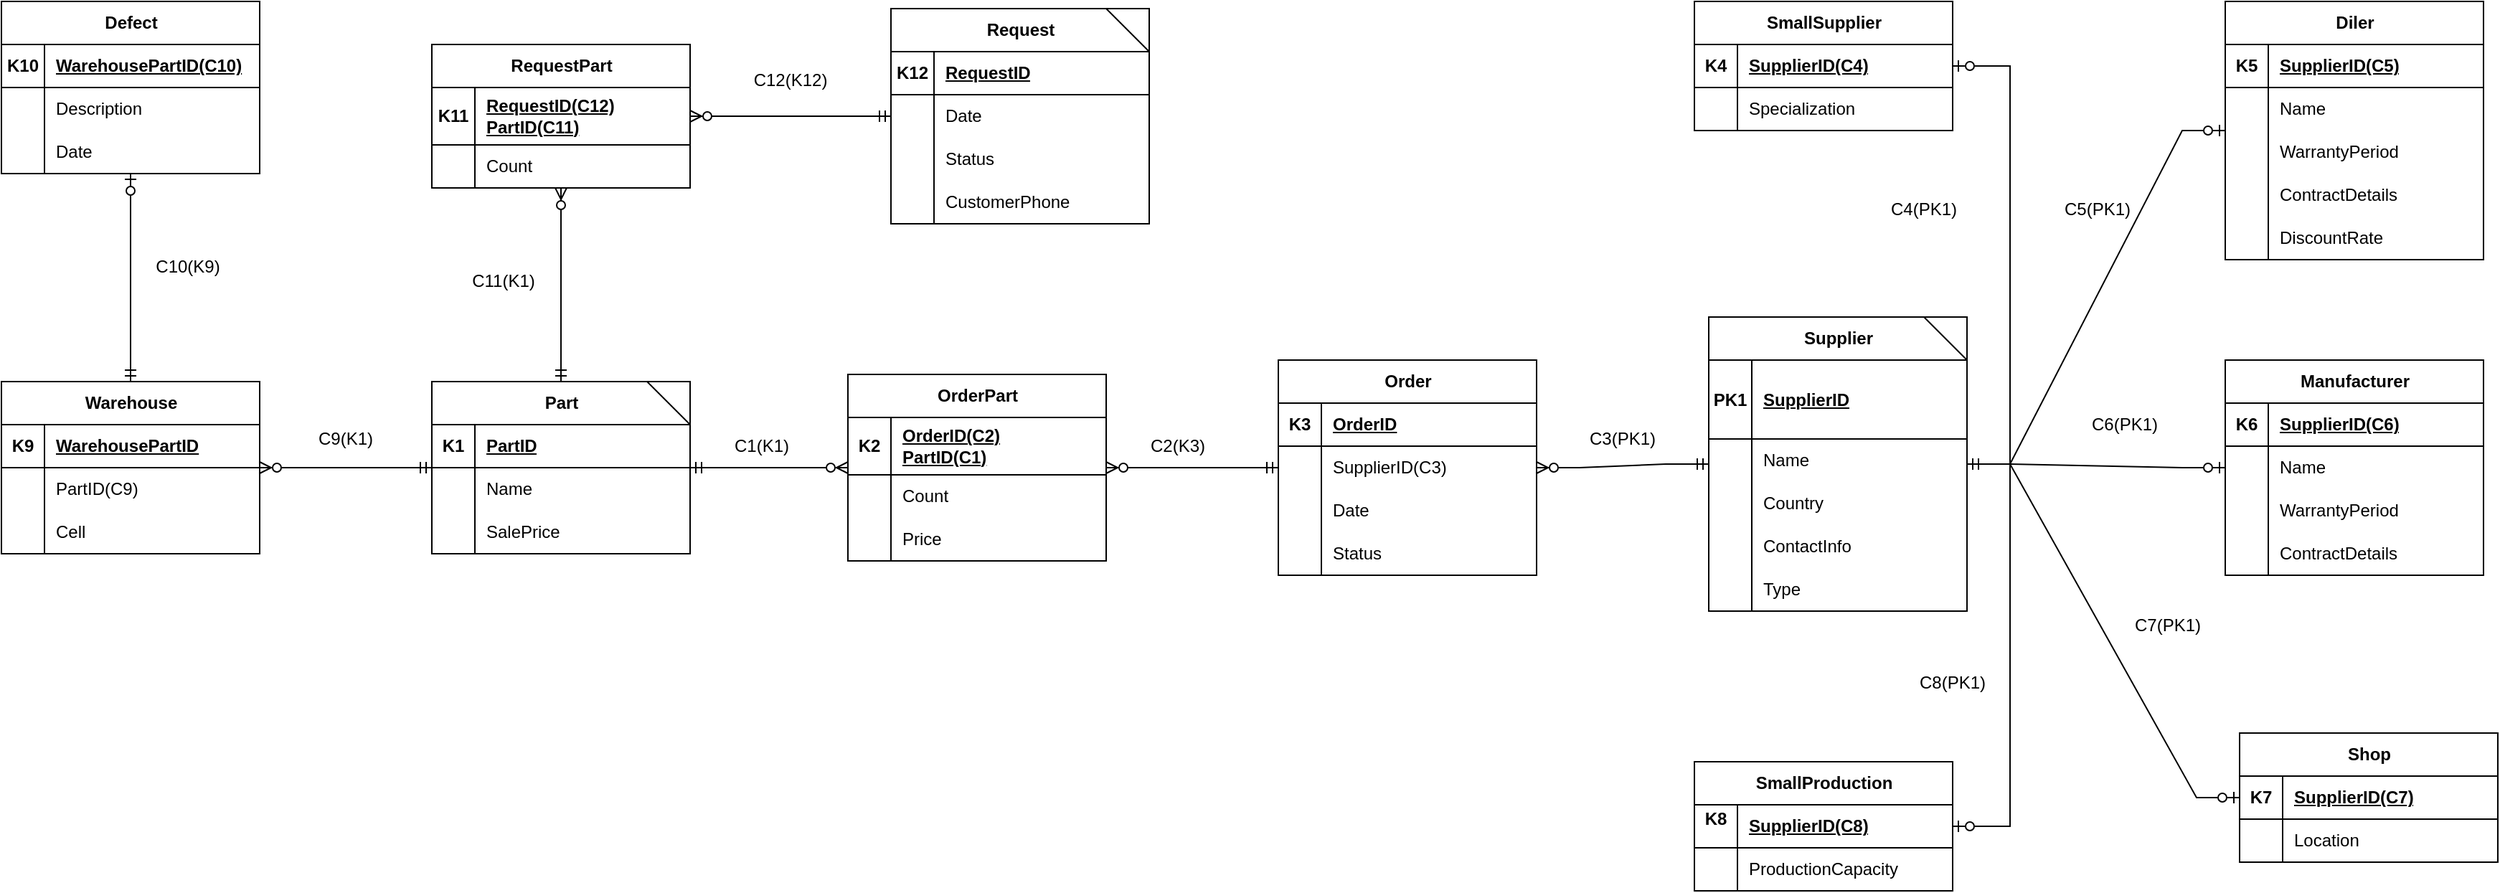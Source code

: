 <mxfile version="27.0.5">
  <diagram name="Страница — 1" id="V9u_leZM8q_xmWR-oSUK">
    <mxGraphModel dx="2796" dy="1134" grid="1" gridSize="10" guides="1" tooltips="1" connect="1" arrows="1" fold="1" page="1" pageScale="1" pageWidth="827" pageHeight="1169" math="0" shadow="0">
      <root>
        <mxCell id="0" />
        <mxCell id="1" parent="0" />
        <mxCell id="wAqB0g8G6jM0NXX6ydy0-1" value="Part" style="shape=table;startSize=30;container=1;collapsible=1;childLayout=tableLayout;fixedRows=1;rowLines=0;fontStyle=1;align=center;resizeLast=1;html=1;" parent="1" vertex="1">
          <mxGeometry x="110" y="305" width="180" height="120" as="geometry" />
        </mxCell>
        <mxCell id="wAqB0g8G6jM0NXX6ydy0-2" value="" style="shape=tableRow;horizontal=0;startSize=0;swimlaneHead=0;swimlaneBody=0;fillColor=none;collapsible=0;dropTarget=0;points=[[0,0.5],[1,0.5]];portConstraint=eastwest;top=0;left=0;right=0;bottom=1;" parent="wAqB0g8G6jM0NXX6ydy0-1" vertex="1">
          <mxGeometry y="30" width="180" height="30" as="geometry" />
        </mxCell>
        <mxCell id="wAqB0g8G6jM0NXX6ydy0-3" value="K1" style="shape=partialRectangle;connectable=0;fillColor=none;top=0;left=0;bottom=0;right=0;fontStyle=1;overflow=hidden;whiteSpace=wrap;html=1;" parent="wAqB0g8G6jM0NXX6ydy0-2" vertex="1">
          <mxGeometry width="30" height="30" as="geometry">
            <mxRectangle width="30" height="30" as="alternateBounds" />
          </mxGeometry>
        </mxCell>
        <mxCell id="wAqB0g8G6jM0NXX6ydy0-4" value="PartID" style="shape=partialRectangle;connectable=0;fillColor=none;top=0;left=0;bottom=0;right=0;align=left;spacingLeft=6;fontStyle=5;overflow=hidden;whiteSpace=wrap;html=1;" parent="wAqB0g8G6jM0NXX6ydy0-2" vertex="1">
          <mxGeometry x="30" width="150" height="30" as="geometry">
            <mxRectangle width="150" height="30" as="alternateBounds" />
          </mxGeometry>
        </mxCell>
        <mxCell id="wAqB0g8G6jM0NXX6ydy0-5" value="" style="shape=tableRow;horizontal=0;startSize=0;swimlaneHead=0;swimlaneBody=0;fillColor=none;collapsible=0;dropTarget=0;points=[[0,0.5],[1,0.5]];portConstraint=eastwest;top=0;left=0;right=0;bottom=0;" parent="wAqB0g8G6jM0NXX6ydy0-1" vertex="1">
          <mxGeometry y="60" width="180" height="30" as="geometry" />
        </mxCell>
        <mxCell id="wAqB0g8G6jM0NXX6ydy0-6" value="" style="shape=partialRectangle;connectable=0;fillColor=none;top=0;left=0;bottom=0;right=0;editable=1;overflow=hidden;whiteSpace=wrap;html=1;" parent="wAqB0g8G6jM0NXX6ydy0-5" vertex="1">
          <mxGeometry width="30" height="30" as="geometry">
            <mxRectangle width="30" height="30" as="alternateBounds" />
          </mxGeometry>
        </mxCell>
        <mxCell id="wAqB0g8G6jM0NXX6ydy0-7" value="Name" style="shape=partialRectangle;connectable=0;fillColor=none;top=0;left=0;bottom=0;right=0;align=left;spacingLeft=6;overflow=hidden;whiteSpace=wrap;html=1;" parent="wAqB0g8G6jM0NXX6ydy0-5" vertex="1">
          <mxGeometry x="30" width="150" height="30" as="geometry">
            <mxRectangle width="150" height="30" as="alternateBounds" />
          </mxGeometry>
        </mxCell>
        <mxCell id="wAqB0g8G6jM0NXX6ydy0-97" value="" style="shape=tableRow;horizontal=0;startSize=0;swimlaneHead=0;swimlaneBody=0;fillColor=none;collapsible=0;dropTarget=0;points=[[0,0.5],[1,0.5]];portConstraint=eastwest;top=0;left=0;right=0;bottom=0;" parent="wAqB0g8G6jM0NXX6ydy0-1" vertex="1">
          <mxGeometry y="90" width="180" height="30" as="geometry" />
        </mxCell>
        <mxCell id="wAqB0g8G6jM0NXX6ydy0-98" value="" style="shape=partialRectangle;connectable=0;fillColor=none;top=0;left=0;bottom=0;right=0;editable=1;overflow=hidden;whiteSpace=wrap;html=1;" parent="wAqB0g8G6jM0NXX6ydy0-97" vertex="1">
          <mxGeometry width="30" height="30" as="geometry">
            <mxRectangle width="30" height="30" as="alternateBounds" />
          </mxGeometry>
        </mxCell>
        <mxCell id="wAqB0g8G6jM0NXX6ydy0-99" value="SalePrice" style="shape=partialRectangle;connectable=0;fillColor=none;top=0;left=0;bottom=0;right=0;align=left;spacingLeft=6;overflow=hidden;whiteSpace=wrap;html=1;" parent="wAqB0g8G6jM0NXX6ydy0-97" vertex="1">
          <mxGeometry x="30" width="150" height="30" as="geometry">
            <mxRectangle width="150" height="30" as="alternateBounds" />
          </mxGeometry>
        </mxCell>
        <mxCell id="wAqB0g8G6jM0NXX6ydy0-14" value="Order" style="shape=table;startSize=30;container=1;collapsible=1;childLayout=tableLayout;fixedRows=1;rowLines=0;fontStyle=1;align=center;resizeLast=1;html=1;" parent="1" vertex="1">
          <mxGeometry x="700" y="290" width="180" height="150" as="geometry" />
        </mxCell>
        <mxCell id="wAqB0g8G6jM0NXX6ydy0-15" value="" style="shape=tableRow;horizontal=0;startSize=0;swimlaneHead=0;swimlaneBody=0;fillColor=none;collapsible=0;dropTarget=0;points=[[0,0.5],[1,0.5]];portConstraint=eastwest;top=0;left=0;right=0;bottom=1;" parent="wAqB0g8G6jM0NXX6ydy0-14" vertex="1">
          <mxGeometry y="30" width="180" height="30" as="geometry" />
        </mxCell>
        <mxCell id="wAqB0g8G6jM0NXX6ydy0-16" value="K3" style="shape=partialRectangle;connectable=0;fillColor=none;top=0;left=0;bottom=0;right=0;fontStyle=1;overflow=hidden;whiteSpace=wrap;html=1;" parent="wAqB0g8G6jM0NXX6ydy0-15" vertex="1">
          <mxGeometry width="30.0" height="30" as="geometry">
            <mxRectangle width="30.0" height="30" as="alternateBounds" />
          </mxGeometry>
        </mxCell>
        <mxCell id="wAqB0g8G6jM0NXX6ydy0-17" value="OrderID" style="shape=partialRectangle;connectable=0;fillColor=none;top=0;left=0;bottom=0;right=0;align=left;spacingLeft=6;fontStyle=5;overflow=hidden;whiteSpace=wrap;html=1;" parent="wAqB0g8G6jM0NXX6ydy0-15" vertex="1">
          <mxGeometry x="30.0" width="150.0" height="30" as="geometry">
            <mxRectangle width="150.0" height="30" as="alternateBounds" />
          </mxGeometry>
        </mxCell>
        <mxCell id="wAqB0g8G6jM0NXX6ydy0-21" value="" style="shape=tableRow;horizontal=0;startSize=0;swimlaneHead=0;swimlaneBody=0;fillColor=none;collapsible=0;dropTarget=0;points=[[0,0.5],[1,0.5]];portConstraint=eastwest;top=0;left=0;right=0;bottom=0;" parent="wAqB0g8G6jM0NXX6ydy0-14" vertex="1">
          <mxGeometry y="60" width="180" height="30" as="geometry" />
        </mxCell>
        <mxCell id="wAqB0g8G6jM0NXX6ydy0-22" value="" style="shape=partialRectangle;connectable=0;fillColor=none;top=0;left=0;bottom=0;right=0;editable=1;overflow=hidden;whiteSpace=wrap;html=1;" parent="wAqB0g8G6jM0NXX6ydy0-21" vertex="1">
          <mxGeometry width="30.0" height="30" as="geometry">
            <mxRectangle width="30.0" height="30" as="alternateBounds" />
          </mxGeometry>
        </mxCell>
        <mxCell id="wAqB0g8G6jM0NXX6ydy0-23" value="SupplierID(С3)" style="shape=partialRectangle;connectable=0;fillColor=none;top=0;left=0;bottom=0;right=0;align=left;spacingLeft=6;overflow=hidden;whiteSpace=wrap;html=1;" parent="wAqB0g8G6jM0NXX6ydy0-21" vertex="1">
          <mxGeometry x="30.0" width="150.0" height="30" as="geometry">
            <mxRectangle width="150.0" height="30" as="alternateBounds" />
          </mxGeometry>
        </mxCell>
        <mxCell id="wAqB0g8G6jM0NXX6ydy0-100" value="" style="shape=tableRow;horizontal=0;startSize=0;swimlaneHead=0;swimlaneBody=0;fillColor=none;collapsible=0;dropTarget=0;points=[[0,0.5],[1,0.5]];portConstraint=eastwest;top=0;left=0;right=0;bottom=0;" parent="wAqB0g8G6jM0NXX6ydy0-14" vertex="1">
          <mxGeometry y="90" width="180" height="30" as="geometry" />
        </mxCell>
        <mxCell id="wAqB0g8G6jM0NXX6ydy0-101" value="" style="shape=partialRectangle;connectable=0;fillColor=none;top=0;left=0;bottom=0;right=0;editable=1;overflow=hidden;whiteSpace=wrap;html=1;" parent="wAqB0g8G6jM0NXX6ydy0-100" vertex="1">
          <mxGeometry width="30.0" height="30" as="geometry">
            <mxRectangle width="30.0" height="30" as="alternateBounds" />
          </mxGeometry>
        </mxCell>
        <mxCell id="wAqB0g8G6jM0NXX6ydy0-102" value="Date" style="shape=partialRectangle;connectable=0;fillColor=none;top=0;left=0;bottom=0;right=0;align=left;spacingLeft=6;overflow=hidden;whiteSpace=wrap;html=1;" parent="wAqB0g8G6jM0NXX6ydy0-100" vertex="1">
          <mxGeometry x="30.0" width="150.0" height="30" as="geometry">
            <mxRectangle width="150.0" height="30" as="alternateBounds" />
          </mxGeometry>
        </mxCell>
        <mxCell id="wAqB0g8G6jM0NXX6ydy0-119" value="" style="shape=tableRow;horizontal=0;startSize=0;swimlaneHead=0;swimlaneBody=0;fillColor=none;collapsible=0;dropTarget=0;points=[[0,0.5],[1,0.5]];portConstraint=eastwest;top=0;left=0;right=0;bottom=0;" parent="wAqB0g8G6jM0NXX6ydy0-14" vertex="1">
          <mxGeometry y="120" width="180" height="30" as="geometry" />
        </mxCell>
        <mxCell id="wAqB0g8G6jM0NXX6ydy0-120" value="" style="shape=partialRectangle;connectable=0;fillColor=none;top=0;left=0;bottom=0;right=0;editable=1;overflow=hidden;whiteSpace=wrap;html=1;" parent="wAqB0g8G6jM0NXX6ydy0-119" vertex="1">
          <mxGeometry width="30.0" height="30" as="geometry">
            <mxRectangle width="30.0" height="30" as="alternateBounds" />
          </mxGeometry>
        </mxCell>
        <mxCell id="wAqB0g8G6jM0NXX6ydy0-121" value="Status" style="shape=partialRectangle;connectable=0;fillColor=none;top=0;left=0;bottom=0;right=0;align=left;spacingLeft=6;overflow=hidden;whiteSpace=wrap;html=1;" parent="wAqB0g8G6jM0NXX6ydy0-119" vertex="1">
          <mxGeometry x="30.0" width="150.0" height="30" as="geometry">
            <mxRectangle width="150.0" height="30" as="alternateBounds" />
          </mxGeometry>
        </mxCell>
        <mxCell id="wAqB0g8G6jM0NXX6ydy0-27" value="Supplier" style="shape=table;startSize=30;container=1;collapsible=1;childLayout=tableLayout;fixedRows=1;rowLines=0;fontStyle=1;align=center;resizeLast=1;html=1;" parent="1" vertex="1">
          <mxGeometry x="1000" y="260" width="180" height="205" as="geometry" />
        </mxCell>
        <mxCell id="wAqB0g8G6jM0NXX6ydy0-28" value="" style="shape=tableRow;horizontal=0;startSize=0;swimlaneHead=0;swimlaneBody=0;fillColor=none;collapsible=0;dropTarget=0;points=[[0,0.5],[1,0.5]];portConstraint=eastwest;top=0;left=0;right=0;bottom=1;" parent="wAqB0g8G6jM0NXX6ydy0-27" vertex="1">
          <mxGeometry y="30" width="180" height="55" as="geometry" />
        </mxCell>
        <mxCell id="wAqB0g8G6jM0NXX6ydy0-29" value="PK1" style="shape=partialRectangle;connectable=0;fillColor=none;top=0;left=0;bottom=0;right=0;fontStyle=1;overflow=hidden;whiteSpace=wrap;html=1;" parent="wAqB0g8G6jM0NXX6ydy0-28" vertex="1">
          <mxGeometry width="30" height="55" as="geometry">
            <mxRectangle width="30" height="55" as="alternateBounds" />
          </mxGeometry>
        </mxCell>
        <mxCell id="wAqB0g8G6jM0NXX6ydy0-30" value="SupplierID" style="shape=partialRectangle;connectable=0;fillColor=none;top=0;left=0;bottom=0;right=0;align=left;spacingLeft=6;fontStyle=5;overflow=hidden;whiteSpace=wrap;html=1;" parent="wAqB0g8G6jM0NXX6ydy0-28" vertex="1">
          <mxGeometry x="30" width="150" height="55" as="geometry">
            <mxRectangle width="150" height="55" as="alternateBounds" />
          </mxGeometry>
        </mxCell>
        <mxCell id="wAqB0g8G6jM0NXX6ydy0-31" value="" style="shape=tableRow;horizontal=0;startSize=0;swimlaneHead=0;swimlaneBody=0;fillColor=none;collapsible=0;dropTarget=0;points=[[0,0.5],[1,0.5]];portConstraint=eastwest;top=0;left=0;right=0;bottom=0;" parent="wAqB0g8G6jM0NXX6ydy0-27" vertex="1">
          <mxGeometry y="85" width="180" height="30" as="geometry" />
        </mxCell>
        <mxCell id="wAqB0g8G6jM0NXX6ydy0-32" value="" style="shape=partialRectangle;connectable=0;fillColor=none;top=0;left=0;bottom=0;right=0;editable=1;overflow=hidden;whiteSpace=wrap;html=1;" parent="wAqB0g8G6jM0NXX6ydy0-31" vertex="1">
          <mxGeometry width="30" height="30" as="geometry">
            <mxRectangle width="30" height="30" as="alternateBounds" />
          </mxGeometry>
        </mxCell>
        <mxCell id="wAqB0g8G6jM0NXX6ydy0-33" value="Name" style="shape=partialRectangle;connectable=0;fillColor=none;top=0;left=0;bottom=0;right=0;align=left;spacingLeft=6;overflow=hidden;whiteSpace=wrap;html=1;" parent="wAqB0g8G6jM0NXX6ydy0-31" vertex="1">
          <mxGeometry x="30" width="150" height="30" as="geometry">
            <mxRectangle width="150" height="30" as="alternateBounds" />
          </mxGeometry>
        </mxCell>
        <mxCell id="wAqB0g8G6jM0NXX6ydy0-34" value="" style="shape=tableRow;horizontal=0;startSize=0;swimlaneHead=0;swimlaneBody=0;fillColor=none;collapsible=0;dropTarget=0;points=[[0,0.5],[1,0.5]];portConstraint=eastwest;top=0;left=0;right=0;bottom=0;" parent="wAqB0g8G6jM0NXX6ydy0-27" vertex="1">
          <mxGeometry y="115" width="180" height="30" as="geometry" />
        </mxCell>
        <mxCell id="wAqB0g8G6jM0NXX6ydy0-35" value="" style="shape=partialRectangle;connectable=0;fillColor=none;top=0;left=0;bottom=0;right=0;editable=1;overflow=hidden;whiteSpace=wrap;html=1;" parent="wAqB0g8G6jM0NXX6ydy0-34" vertex="1">
          <mxGeometry width="30" height="30" as="geometry">
            <mxRectangle width="30" height="30" as="alternateBounds" />
          </mxGeometry>
        </mxCell>
        <mxCell id="wAqB0g8G6jM0NXX6ydy0-36" value="Country" style="shape=partialRectangle;connectable=0;fillColor=none;top=0;left=0;bottom=0;right=0;align=left;spacingLeft=6;overflow=hidden;whiteSpace=wrap;html=1;" parent="wAqB0g8G6jM0NXX6ydy0-34" vertex="1">
          <mxGeometry x="30" width="150" height="30" as="geometry">
            <mxRectangle width="150" height="30" as="alternateBounds" />
          </mxGeometry>
        </mxCell>
        <mxCell id="wAqB0g8G6jM0NXX6ydy0-37" value="" style="shape=tableRow;horizontal=0;startSize=0;swimlaneHead=0;swimlaneBody=0;fillColor=none;collapsible=0;dropTarget=0;points=[[0,0.5],[1,0.5]];portConstraint=eastwest;top=0;left=0;right=0;bottom=0;" parent="wAqB0g8G6jM0NXX6ydy0-27" vertex="1">
          <mxGeometry y="145" width="180" height="30" as="geometry" />
        </mxCell>
        <mxCell id="wAqB0g8G6jM0NXX6ydy0-38" value="" style="shape=partialRectangle;connectable=0;fillColor=none;top=0;left=0;bottom=0;right=0;editable=1;overflow=hidden;whiteSpace=wrap;html=1;" parent="wAqB0g8G6jM0NXX6ydy0-37" vertex="1">
          <mxGeometry width="30" height="30" as="geometry">
            <mxRectangle width="30" height="30" as="alternateBounds" />
          </mxGeometry>
        </mxCell>
        <mxCell id="wAqB0g8G6jM0NXX6ydy0-39" value="ContactInfo" style="shape=partialRectangle;connectable=0;fillColor=none;top=0;left=0;bottom=0;right=0;align=left;spacingLeft=6;overflow=hidden;whiteSpace=wrap;html=1;" parent="wAqB0g8G6jM0NXX6ydy0-37" vertex="1">
          <mxGeometry x="30" width="150" height="30" as="geometry">
            <mxRectangle width="150" height="30" as="alternateBounds" />
          </mxGeometry>
        </mxCell>
        <mxCell id="wAqB0g8G6jM0NXX6ydy0-103" value="" style="shape=tableRow;horizontal=0;startSize=0;swimlaneHead=0;swimlaneBody=0;fillColor=none;collapsible=0;dropTarget=0;points=[[0,0.5],[1,0.5]];portConstraint=eastwest;top=0;left=0;right=0;bottom=0;" parent="wAqB0g8G6jM0NXX6ydy0-27" vertex="1">
          <mxGeometry y="175" width="180" height="30" as="geometry" />
        </mxCell>
        <mxCell id="wAqB0g8G6jM0NXX6ydy0-104" value="" style="shape=partialRectangle;connectable=0;fillColor=none;top=0;left=0;bottom=0;right=0;editable=1;overflow=hidden;whiteSpace=wrap;html=1;" parent="wAqB0g8G6jM0NXX6ydy0-103" vertex="1">
          <mxGeometry width="30" height="30" as="geometry">
            <mxRectangle width="30" height="30" as="alternateBounds" />
          </mxGeometry>
        </mxCell>
        <mxCell id="wAqB0g8G6jM0NXX6ydy0-105" value="Type" style="shape=partialRectangle;connectable=0;fillColor=none;top=0;left=0;bottom=0;right=0;align=left;spacingLeft=6;overflow=hidden;whiteSpace=wrap;html=1;" parent="wAqB0g8G6jM0NXX6ydy0-103" vertex="1">
          <mxGeometry x="30" width="150" height="30" as="geometry">
            <mxRectangle width="150" height="30" as="alternateBounds" />
          </mxGeometry>
        </mxCell>
        <mxCell id="wAqB0g8G6jM0NXX6ydy0-40" value="SmallSupplier" style="shape=table;startSize=30;container=1;collapsible=1;childLayout=tableLayout;fixedRows=1;rowLines=0;fontStyle=1;align=center;resizeLast=1;html=1;" parent="1" vertex="1">
          <mxGeometry x="990" y="40" width="180" height="90" as="geometry" />
        </mxCell>
        <mxCell id="wAqB0g8G6jM0NXX6ydy0-41" value="" style="shape=tableRow;horizontal=0;startSize=0;swimlaneHead=0;swimlaneBody=0;fillColor=none;collapsible=0;dropTarget=0;points=[[0,0.5],[1,0.5]];portConstraint=eastwest;top=0;left=0;right=0;bottom=1;" parent="wAqB0g8G6jM0NXX6ydy0-40" vertex="1">
          <mxGeometry y="30" width="180" height="30" as="geometry" />
        </mxCell>
        <mxCell id="wAqB0g8G6jM0NXX6ydy0-42" value="K4" style="shape=partialRectangle;connectable=0;fillColor=none;top=0;left=0;bottom=0;right=0;fontStyle=1;overflow=hidden;whiteSpace=wrap;html=1;" parent="wAqB0g8G6jM0NXX6ydy0-41" vertex="1">
          <mxGeometry width="30" height="30" as="geometry">
            <mxRectangle width="30" height="30" as="alternateBounds" />
          </mxGeometry>
        </mxCell>
        <mxCell id="wAqB0g8G6jM0NXX6ydy0-43" value="SupplierID(С4)" style="shape=partialRectangle;connectable=0;fillColor=none;top=0;left=0;bottom=0;right=0;align=left;spacingLeft=6;fontStyle=5;overflow=hidden;whiteSpace=wrap;html=1;" parent="wAqB0g8G6jM0NXX6ydy0-41" vertex="1">
          <mxGeometry x="30" width="150" height="30" as="geometry">
            <mxRectangle width="150" height="30" as="alternateBounds" />
          </mxGeometry>
        </mxCell>
        <mxCell id="wAqB0g8G6jM0NXX6ydy0-44" value="" style="shape=tableRow;horizontal=0;startSize=0;swimlaneHead=0;swimlaneBody=0;fillColor=none;collapsible=0;dropTarget=0;points=[[0,0.5],[1,0.5]];portConstraint=eastwest;top=0;left=0;right=0;bottom=0;" parent="wAqB0g8G6jM0NXX6ydy0-40" vertex="1">
          <mxGeometry y="60" width="180" height="30" as="geometry" />
        </mxCell>
        <mxCell id="wAqB0g8G6jM0NXX6ydy0-45" value="" style="shape=partialRectangle;connectable=0;fillColor=none;top=0;left=0;bottom=0;right=0;editable=1;overflow=hidden;whiteSpace=wrap;html=1;" parent="wAqB0g8G6jM0NXX6ydy0-44" vertex="1">
          <mxGeometry width="30" height="30" as="geometry">
            <mxRectangle width="30" height="30" as="alternateBounds" />
          </mxGeometry>
        </mxCell>
        <mxCell id="wAqB0g8G6jM0NXX6ydy0-46" value="Specialization" style="shape=partialRectangle;connectable=0;fillColor=none;top=0;left=0;bottom=0;right=0;align=left;spacingLeft=6;overflow=hidden;whiteSpace=wrap;html=1;" parent="wAqB0g8G6jM0NXX6ydy0-44" vertex="1">
          <mxGeometry x="30" width="150" height="30" as="geometry">
            <mxRectangle width="150" height="30" as="alternateBounds" />
          </mxGeometry>
        </mxCell>
        <mxCell id="wAqB0g8G6jM0NXX6ydy0-53" value="SmallProduction" style="shape=table;startSize=30;container=1;collapsible=1;childLayout=tableLayout;fixedRows=1;rowLines=0;fontStyle=1;align=center;resizeLast=1;html=1;" parent="1" vertex="1">
          <mxGeometry x="990" y="570" width="180" height="90" as="geometry" />
        </mxCell>
        <mxCell id="wAqB0g8G6jM0NXX6ydy0-54" value="" style="shape=tableRow;horizontal=0;startSize=0;swimlaneHead=0;swimlaneBody=0;fillColor=none;collapsible=0;dropTarget=0;points=[[0,0.5],[1,0.5]];portConstraint=eastwest;top=0;left=0;right=0;bottom=1;" parent="wAqB0g8G6jM0NXX6ydy0-53" vertex="1">
          <mxGeometry y="30" width="180" height="30" as="geometry" />
        </mxCell>
        <mxCell id="wAqB0g8G6jM0NXX6ydy0-55" value="K8&lt;div&gt;&lt;br&gt;&lt;/div&gt;" style="shape=partialRectangle;connectable=0;fillColor=none;top=0;left=0;bottom=0;right=0;fontStyle=1;overflow=hidden;whiteSpace=wrap;html=1;" parent="wAqB0g8G6jM0NXX6ydy0-54" vertex="1">
          <mxGeometry width="30.0" height="30" as="geometry">
            <mxRectangle width="30.0" height="30" as="alternateBounds" />
          </mxGeometry>
        </mxCell>
        <mxCell id="wAqB0g8G6jM0NXX6ydy0-56" value="SupplierID(С8)" style="shape=partialRectangle;connectable=0;fillColor=none;top=0;left=0;bottom=0;right=0;align=left;spacingLeft=6;fontStyle=5;overflow=hidden;whiteSpace=wrap;html=1;" parent="wAqB0g8G6jM0NXX6ydy0-54" vertex="1">
          <mxGeometry x="30.0" width="150.0" height="30" as="geometry">
            <mxRectangle width="150.0" height="30" as="alternateBounds" />
          </mxGeometry>
        </mxCell>
        <mxCell id="wAqB0g8G6jM0NXX6ydy0-57" value="" style="shape=tableRow;horizontal=0;startSize=0;swimlaneHead=0;swimlaneBody=0;fillColor=none;collapsible=0;dropTarget=0;points=[[0,0.5],[1,0.5]];portConstraint=eastwest;top=0;left=0;right=0;bottom=0;" parent="wAqB0g8G6jM0NXX6ydy0-53" vertex="1">
          <mxGeometry y="60" width="180" height="30" as="geometry" />
        </mxCell>
        <mxCell id="wAqB0g8G6jM0NXX6ydy0-58" value="" style="shape=partialRectangle;connectable=0;fillColor=none;top=0;left=0;bottom=0;right=0;editable=1;overflow=hidden;whiteSpace=wrap;html=1;" parent="wAqB0g8G6jM0NXX6ydy0-57" vertex="1">
          <mxGeometry width="30.0" height="30" as="geometry">
            <mxRectangle width="30.0" height="30" as="alternateBounds" />
          </mxGeometry>
        </mxCell>
        <mxCell id="wAqB0g8G6jM0NXX6ydy0-59" value="ProductionCapacity" style="shape=partialRectangle;connectable=0;fillColor=none;top=0;left=0;bottom=0;right=0;align=left;spacingLeft=6;overflow=hidden;whiteSpace=wrap;html=1;" parent="wAqB0g8G6jM0NXX6ydy0-57" vertex="1">
          <mxGeometry x="30.0" width="150.0" height="30" as="geometry">
            <mxRectangle width="150.0" height="30" as="alternateBounds" />
          </mxGeometry>
        </mxCell>
        <mxCell id="wAqB0g8G6jM0NXX6ydy0-68" value="Manufacturer" style="shape=table;startSize=30;container=1;collapsible=1;childLayout=tableLayout;fixedRows=1;rowLines=0;fontStyle=1;align=center;resizeLast=1;html=1;" parent="1" vertex="1">
          <mxGeometry x="1360" y="290" width="180" height="150" as="geometry" />
        </mxCell>
        <mxCell id="wAqB0g8G6jM0NXX6ydy0-69" value="" style="shape=tableRow;horizontal=0;startSize=0;swimlaneHead=0;swimlaneBody=0;fillColor=none;collapsible=0;dropTarget=0;points=[[0,0.5],[1,0.5]];portConstraint=eastwest;top=0;left=0;right=0;bottom=1;" parent="wAqB0g8G6jM0NXX6ydy0-68" vertex="1">
          <mxGeometry y="30" width="180" height="30" as="geometry" />
        </mxCell>
        <mxCell id="wAqB0g8G6jM0NXX6ydy0-70" value="K6" style="shape=partialRectangle;connectable=0;fillColor=none;top=0;left=0;bottom=0;right=0;fontStyle=1;overflow=hidden;whiteSpace=wrap;html=1;" parent="wAqB0g8G6jM0NXX6ydy0-69" vertex="1">
          <mxGeometry width="30" height="30" as="geometry">
            <mxRectangle width="30" height="30" as="alternateBounds" />
          </mxGeometry>
        </mxCell>
        <mxCell id="wAqB0g8G6jM0NXX6ydy0-71" value="SupplierID(С6)" style="shape=partialRectangle;connectable=0;fillColor=none;top=0;left=0;bottom=0;right=0;align=left;spacingLeft=6;fontStyle=5;overflow=hidden;whiteSpace=wrap;html=1;" parent="wAqB0g8G6jM0NXX6ydy0-69" vertex="1">
          <mxGeometry x="30" width="150" height="30" as="geometry">
            <mxRectangle width="150" height="30" as="alternateBounds" />
          </mxGeometry>
        </mxCell>
        <mxCell id="wAqB0g8G6jM0NXX6ydy0-72" value="" style="shape=tableRow;horizontal=0;startSize=0;swimlaneHead=0;swimlaneBody=0;fillColor=none;collapsible=0;dropTarget=0;points=[[0,0.5],[1,0.5]];portConstraint=eastwest;top=0;left=0;right=0;bottom=0;" parent="wAqB0g8G6jM0NXX6ydy0-68" vertex="1">
          <mxGeometry y="60" width="180" height="30" as="geometry" />
        </mxCell>
        <mxCell id="wAqB0g8G6jM0NXX6ydy0-73" value="" style="shape=partialRectangle;connectable=0;fillColor=none;top=0;left=0;bottom=0;right=0;editable=1;overflow=hidden;whiteSpace=wrap;html=1;" parent="wAqB0g8G6jM0NXX6ydy0-72" vertex="1">
          <mxGeometry width="30" height="30" as="geometry">
            <mxRectangle width="30" height="30" as="alternateBounds" />
          </mxGeometry>
        </mxCell>
        <mxCell id="wAqB0g8G6jM0NXX6ydy0-74" value="Name" style="shape=partialRectangle;connectable=0;fillColor=none;top=0;left=0;bottom=0;right=0;align=left;spacingLeft=6;overflow=hidden;whiteSpace=wrap;html=1;" parent="wAqB0g8G6jM0NXX6ydy0-72" vertex="1">
          <mxGeometry x="30" width="150" height="30" as="geometry">
            <mxRectangle width="150" height="30" as="alternateBounds" />
          </mxGeometry>
        </mxCell>
        <mxCell id="wAqB0g8G6jM0NXX6ydy0-75" value="" style="shape=tableRow;horizontal=0;startSize=0;swimlaneHead=0;swimlaneBody=0;fillColor=none;collapsible=0;dropTarget=0;points=[[0,0.5],[1,0.5]];portConstraint=eastwest;top=0;left=0;right=0;bottom=0;" parent="wAqB0g8G6jM0NXX6ydy0-68" vertex="1">
          <mxGeometry y="90" width="180" height="30" as="geometry" />
        </mxCell>
        <mxCell id="wAqB0g8G6jM0NXX6ydy0-76" value="" style="shape=partialRectangle;connectable=0;fillColor=none;top=0;left=0;bottom=0;right=0;editable=1;overflow=hidden;whiteSpace=wrap;html=1;" parent="wAqB0g8G6jM0NXX6ydy0-75" vertex="1">
          <mxGeometry width="30" height="30" as="geometry">
            <mxRectangle width="30" height="30" as="alternateBounds" />
          </mxGeometry>
        </mxCell>
        <mxCell id="wAqB0g8G6jM0NXX6ydy0-77" value="WarrantyPeriod" style="shape=partialRectangle;connectable=0;fillColor=none;top=0;left=0;bottom=0;right=0;align=left;spacingLeft=6;overflow=hidden;whiteSpace=wrap;html=1;" parent="wAqB0g8G6jM0NXX6ydy0-75" vertex="1">
          <mxGeometry x="30" width="150" height="30" as="geometry">
            <mxRectangle width="150" height="30" as="alternateBounds" />
          </mxGeometry>
        </mxCell>
        <mxCell id="wAqB0g8G6jM0NXX6ydy0-78" value="" style="shape=tableRow;horizontal=0;startSize=0;swimlaneHead=0;swimlaneBody=0;fillColor=none;collapsible=0;dropTarget=0;points=[[0,0.5],[1,0.5]];portConstraint=eastwest;top=0;left=0;right=0;bottom=0;" parent="wAqB0g8G6jM0NXX6ydy0-68" vertex="1">
          <mxGeometry y="120" width="180" height="30" as="geometry" />
        </mxCell>
        <mxCell id="wAqB0g8G6jM0NXX6ydy0-79" value="" style="shape=partialRectangle;connectable=0;fillColor=none;top=0;left=0;bottom=0;right=0;editable=1;overflow=hidden;whiteSpace=wrap;html=1;" parent="wAqB0g8G6jM0NXX6ydy0-78" vertex="1">
          <mxGeometry width="30" height="30" as="geometry">
            <mxRectangle width="30" height="30" as="alternateBounds" />
          </mxGeometry>
        </mxCell>
        <mxCell id="wAqB0g8G6jM0NXX6ydy0-80" value="ContractDetails" style="shape=partialRectangle;connectable=0;fillColor=none;top=0;left=0;bottom=0;right=0;align=left;spacingLeft=6;overflow=hidden;whiteSpace=wrap;html=1;" parent="wAqB0g8G6jM0NXX6ydy0-78" vertex="1">
          <mxGeometry x="30" width="150" height="30" as="geometry">
            <mxRectangle width="150" height="30" as="alternateBounds" />
          </mxGeometry>
        </mxCell>
        <mxCell id="wAqB0g8G6jM0NXX6ydy0-84" value="Diler" style="shape=table;startSize=30;container=1;collapsible=1;childLayout=tableLayout;fixedRows=1;rowLines=0;fontStyle=1;align=center;resizeLast=1;html=1;" parent="1" vertex="1">
          <mxGeometry x="1360" y="40" width="180" height="180" as="geometry" />
        </mxCell>
        <mxCell id="wAqB0g8G6jM0NXX6ydy0-85" value="" style="shape=tableRow;horizontal=0;startSize=0;swimlaneHead=0;swimlaneBody=0;fillColor=none;collapsible=0;dropTarget=0;points=[[0,0.5],[1,0.5]];portConstraint=eastwest;top=0;left=0;right=0;bottom=1;" parent="wAqB0g8G6jM0NXX6ydy0-84" vertex="1">
          <mxGeometry y="30" width="180" height="30" as="geometry" />
        </mxCell>
        <mxCell id="wAqB0g8G6jM0NXX6ydy0-86" value="K5" style="shape=partialRectangle;connectable=0;fillColor=none;top=0;left=0;bottom=0;right=0;fontStyle=1;overflow=hidden;whiteSpace=wrap;html=1;" parent="wAqB0g8G6jM0NXX6ydy0-85" vertex="1">
          <mxGeometry width="30.0" height="30" as="geometry">
            <mxRectangle width="30.0" height="30" as="alternateBounds" />
          </mxGeometry>
        </mxCell>
        <mxCell id="wAqB0g8G6jM0NXX6ydy0-87" value="SupplierID(С5)" style="shape=partialRectangle;connectable=0;fillColor=none;top=0;left=0;bottom=0;right=0;align=left;spacingLeft=6;fontStyle=5;overflow=hidden;whiteSpace=wrap;html=1;" parent="wAqB0g8G6jM0NXX6ydy0-85" vertex="1">
          <mxGeometry x="30.0" width="150.0" height="30" as="geometry">
            <mxRectangle width="150.0" height="30" as="alternateBounds" />
          </mxGeometry>
        </mxCell>
        <mxCell id="wAqB0g8G6jM0NXX6ydy0-88" value="" style="shape=tableRow;horizontal=0;startSize=0;swimlaneHead=0;swimlaneBody=0;fillColor=none;collapsible=0;dropTarget=0;points=[[0,0.5],[1,0.5]];portConstraint=eastwest;top=0;left=0;right=0;bottom=0;" parent="wAqB0g8G6jM0NXX6ydy0-84" vertex="1">
          <mxGeometry y="60" width="180" height="30" as="geometry" />
        </mxCell>
        <mxCell id="wAqB0g8G6jM0NXX6ydy0-89" value="" style="shape=partialRectangle;connectable=0;fillColor=none;top=0;left=0;bottom=0;right=0;editable=1;overflow=hidden;whiteSpace=wrap;html=1;" parent="wAqB0g8G6jM0NXX6ydy0-88" vertex="1">
          <mxGeometry width="30.0" height="30" as="geometry">
            <mxRectangle width="30.0" height="30" as="alternateBounds" />
          </mxGeometry>
        </mxCell>
        <mxCell id="wAqB0g8G6jM0NXX6ydy0-90" value="Name" style="shape=partialRectangle;connectable=0;fillColor=none;top=0;left=0;bottom=0;right=0;align=left;spacingLeft=6;overflow=hidden;whiteSpace=wrap;html=1;" parent="wAqB0g8G6jM0NXX6ydy0-88" vertex="1">
          <mxGeometry x="30.0" width="150.0" height="30" as="geometry">
            <mxRectangle width="150.0" height="30" as="alternateBounds" />
          </mxGeometry>
        </mxCell>
        <mxCell id="wAqB0g8G6jM0NXX6ydy0-116" value="" style="shape=tableRow;horizontal=0;startSize=0;swimlaneHead=0;swimlaneBody=0;fillColor=none;collapsible=0;dropTarget=0;points=[[0,0.5],[1,0.5]];portConstraint=eastwest;top=0;left=0;right=0;bottom=0;" parent="wAqB0g8G6jM0NXX6ydy0-84" vertex="1">
          <mxGeometry y="90" width="180" height="30" as="geometry" />
        </mxCell>
        <mxCell id="wAqB0g8G6jM0NXX6ydy0-117" value="" style="shape=partialRectangle;connectable=0;fillColor=none;top=0;left=0;bottom=0;right=0;editable=1;overflow=hidden;whiteSpace=wrap;html=1;" parent="wAqB0g8G6jM0NXX6ydy0-116" vertex="1">
          <mxGeometry width="30.0" height="30" as="geometry">
            <mxRectangle width="30.0" height="30" as="alternateBounds" />
          </mxGeometry>
        </mxCell>
        <mxCell id="wAqB0g8G6jM0NXX6ydy0-118" value="WarrantyPeriod" style="shape=partialRectangle;connectable=0;fillColor=none;top=0;left=0;bottom=0;right=0;align=left;spacingLeft=6;overflow=hidden;whiteSpace=wrap;html=1;" parent="wAqB0g8G6jM0NXX6ydy0-116" vertex="1">
          <mxGeometry x="30.0" width="150.0" height="30" as="geometry">
            <mxRectangle width="150.0" height="30" as="alternateBounds" />
          </mxGeometry>
        </mxCell>
        <mxCell id="wAqB0g8G6jM0NXX6ydy0-91" value="" style="shape=tableRow;horizontal=0;startSize=0;swimlaneHead=0;swimlaneBody=0;fillColor=none;collapsible=0;dropTarget=0;points=[[0,0.5],[1,0.5]];portConstraint=eastwest;top=0;left=0;right=0;bottom=0;" parent="wAqB0g8G6jM0NXX6ydy0-84" vertex="1">
          <mxGeometry y="120" width="180" height="30" as="geometry" />
        </mxCell>
        <mxCell id="wAqB0g8G6jM0NXX6ydy0-92" value="" style="shape=partialRectangle;connectable=0;fillColor=none;top=0;left=0;bottom=0;right=0;editable=1;overflow=hidden;whiteSpace=wrap;html=1;" parent="wAqB0g8G6jM0NXX6ydy0-91" vertex="1">
          <mxGeometry width="30.0" height="30" as="geometry">
            <mxRectangle width="30.0" height="30" as="alternateBounds" />
          </mxGeometry>
        </mxCell>
        <mxCell id="wAqB0g8G6jM0NXX6ydy0-93" value="ContractDetails" style="shape=partialRectangle;connectable=0;fillColor=none;top=0;left=0;bottom=0;right=0;align=left;spacingLeft=6;overflow=hidden;whiteSpace=wrap;html=1;" parent="wAqB0g8G6jM0NXX6ydy0-91" vertex="1">
          <mxGeometry x="30.0" width="150.0" height="30" as="geometry">
            <mxRectangle width="150.0" height="30" as="alternateBounds" />
          </mxGeometry>
        </mxCell>
        <mxCell id="wAqB0g8G6jM0NXX6ydy0-94" value="" style="shape=tableRow;horizontal=0;startSize=0;swimlaneHead=0;swimlaneBody=0;fillColor=none;collapsible=0;dropTarget=0;points=[[0,0.5],[1,0.5]];portConstraint=eastwest;top=0;left=0;right=0;bottom=0;" parent="wAqB0g8G6jM0NXX6ydy0-84" vertex="1">
          <mxGeometry y="150" width="180" height="30" as="geometry" />
        </mxCell>
        <mxCell id="wAqB0g8G6jM0NXX6ydy0-95" value="" style="shape=partialRectangle;connectable=0;fillColor=none;top=0;left=0;bottom=0;right=0;editable=1;overflow=hidden;whiteSpace=wrap;html=1;" parent="wAqB0g8G6jM0NXX6ydy0-94" vertex="1">
          <mxGeometry width="30.0" height="30" as="geometry">
            <mxRectangle width="30.0" height="30" as="alternateBounds" />
          </mxGeometry>
        </mxCell>
        <mxCell id="wAqB0g8G6jM0NXX6ydy0-96" value="DiscountRate" style="shape=partialRectangle;connectable=0;fillColor=none;top=0;left=0;bottom=0;right=0;align=left;spacingLeft=6;overflow=hidden;whiteSpace=wrap;html=1;" parent="wAqB0g8G6jM0NXX6ydy0-94" vertex="1">
          <mxGeometry x="30.0" width="150.0" height="30" as="geometry">
            <mxRectangle width="150.0" height="30" as="alternateBounds" />
          </mxGeometry>
        </mxCell>
        <mxCell id="wAqB0g8G6jM0NXX6ydy0-125" value="Shop" style="shape=table;startSize=30;container=1;collapsible=1;childLayout=tableLayout;fixedRows=1;rowLines=0;fontStyle=1;align=center;resizeLast=1;html=1;" parent="1" vertex="1">
          <mxGeometry x="1370" y="550" width="180" height="90" as="geometry" />
        </mxCell>
        <mxCell id="wAqB0g8G6jM0NXX6ydy0-126" value="" style="shape=tableRow;horizontal=0;startSize=0;swimlaneHead=0;swimlaneBody=0;fillColor=none;collapsible=0;dropTarget=0;points=[[0,0.5],[1,0.5]];portConstraint=eastwest;top=0;left=0;right=0;bottom=1;" parent="wAqB0g8G6jM0NXX6ydy0-125" vertex="1">
          <mxGeometry y="30" width="180" height="30" as="geometry" />
        </mxCell>
        <mxCell id="wAqB0g8G6jM0NXX6ydy0-127" value="K7" style="shape=partialRectangle;connectable=0;fillColor=none;top=0;left=0;bottom=0;right=0;fontStyle=1;overflow=hidden;whiteSpace=wrap;html=1;" parent="wAqB0g8G6jM0NXX6ydy0-126" vertex="1">
          <mxGeometry width="30" height="30" as="geometry">
            <mxRectangle width="30" height="30" as="alternateBounds" />
          </mxGeometry>
        </mxCell>
        <mxCell id="wAqB0g8G6jM0NXX6ydy0-128" value="SupplierID(С7)" style="shape=partialRectangle;connectable=0;fillColor=none;top=0;left=0;bottom=0;right=0;align=left;spacingLeft=6;fontStyle=5;overflow=hidden;whiteSpace=wrap;html=1;" parent="wAqB0g8G6jM0NXX6ydy0-126" vertex="1">
          <mxGeometry x="30" width="150" height="30" as="geometry">
            <mxRectangle width="150" height="30" as="alternateBounds" />
          </mxGeometry>
        </mxCell>
        <mxCell id="wAqB0g8G6jM0NXX6ydy0-129" value="" style="shape=tableRow;horizontal=0;startSize=0;swimlaneHead=0;swimlaneBody=0;fillColor=none;collapsible=0;dropTarget=0;points=[[0,0.5],[1,0.5]];portConstraint=eastwest;top=0;left=0;right=0;bottom=0;" parent="wAqB0g8G6jM0NXX6ydy0-125" vertex="1">
          <mxGeometry y="60" width="180" height="30" as="geometry" />
        </mxCell>
        <mxCell id="wAqB0g8G6jM0NXX6ydy0-130" value="" style="shape=partialRectangle;connectable=0;fillColor=none;top=0;left=0;bottom=0;right=0;editable=1;overflow=hidden;whiteSpace=wrap;html=1;" parent="wAqB0g8G6jM0NXX6ydy0-129" vertex="1">
          <mxGeometry width="30" height="30" as="geometry">
            <mxRectangle width="30" height="30" as="alternateBounds" />
          </mxGeometry>
        </mxCell>
        <mxCell id="wAqB0g8G6jM0NXX6ydy0-131" value="Location" style="shape=partialRectangle;connectable=0;fillColor=none;top=0;left=0;bottom=0;right=0;align=left;spacingLeft=6;overflow=hidden;whiteSpace=wrap;html=1;" parent="wAqB0g8G6jM0NXX6ydy0-129" vertex="1">
          <mxGeometry x="30" width="150" height="30" as="geometry">
            <mxRectangle width="150" height="30" as="alternateBounds" />
          </mxGeometry>
        </mxCell>
        <mxCell id="wAqB0g8G6jM0NXX6ydy0-132" value="Request" style="shape=table;startSize=30;container=1;collapsible=1;childLayout=tableLayout;fixedRows=1;rowLines=0;fontStyle=1;align=center;resizeLast=1;html=1;" parent="1" vertex="1">
          <mxGeometry x="430" y="45" width="180" height="150" as="geometry" />
        </mxCell>
        <mxCell id="wAqB0g8G6jM0NXX6ydy0-133" value="" style="shape=tableRow;horizontal=0;startSize=0;swimlaneHead=0;swimlaneBody=0;fillColor=none;collapsible=0;dropTarget=0;points=[[0,0.5],[1,0.5]];portConstraint=eastwest;top=0;left=0;right=0;bottom=1;" parent="wAqB0g8G6jM0NXX6ydy0-132" vertex="1">
          <mxGeometry y="30" width="180" height="30" as="geometry" />
        </mxCell>
        <mxCell id="wAqB0g8G6jM0NXX6ydy0-134" value="K12" style="shape=partialRectangle;connectable=0;fillColor=none;top=0;left=0;bottom=0;right=0;fontStyle=1;overflow=hidden;whiteSpace=wrap;html=1;" parent="wAqB0g8G6jM0NXX6ydy0-133" vertex="1">
          <mxGeometry width="30.0" height="30" as="geometry">
            <mxRectangle width="30.0" height="30" as="alternateBounds" />
          </mxGeometry>
        </mxCell>
        <mxCell id="wAqB0g8G6jM0NXX6ydy0-135" value="RequestID" style="shape=partialRectangle;connectable=0;fillColor=none;top=0;left=0;bottom=0;right=0;align=left;spacingLeft=6;fontStyle=5;overflow=hidden;whiteSpace=wrap;html=1;" parent="wAqB0g8G6jM0NXX6ydy0-133" vertex="1">
          <mxGeometry x="30.0" width="150.0" height="30" as="geometry">
            <mxRectangle width="150.0" height="30" as="alternateBounds" />
          </mxGeometry>
        </mxCell>
        <mxCell id="wAqB0g8G6jM0NXX6ydy0-136" value="" style="shape=tableRow;horizontal=0;startSize=0;swimlaneHead=0;swimlaneBody=0;fillColor=none;collapsible=0;dropTarget=0;points=[[0,0.5],[1,0.5]];portConstraint=eastwest;top=0;left=0;right=0;bottom=0;" parent="wAqB0g8G6jM0NXX6ydy0-132" vertex="1">
          <mxGeometry y="60" width="180" height="30" as="geometry" />
        </mxCell>
        <mxCell id="wAqB0g8G6jM0NXX6ydy0-137" value="" style="shape=partialRectangle;connectable=0;fillColor=none;top=0;left=0;bottom=0;right=0;editable=1;overflow=hidden;whiteSpace=wrap;html=1;" parent="wAqB0g8G6jM0NXX6ydy0-136" vertex="1">
          <mxGeometry width="30.0" height="30" as="geometry">
            <mxRectangle width="30.0" height="30" as="alternateBounds" />
          </mxGeometry>
        </mxCell>
        <mxCell id="wAqB0g8G6jM0NXX6ydy0-138" value="Date" style="shape=partialRectangle;connectable=0;fillColor=none;top=0;left=0;bottom=0;right=0;align=left;spacingLeft=6;overflow=hidden;whiteSpace=wrap;html=1;" parent="wAqB0g8G6jM0NXX6ydy0-136" vertex="1">
          <mxGeometry x="30.0" width="150.0" height="30" as="geometry">
            <mxRectangle width="150.0" height="30" as="alternateBounds" />
          </mxGeometry>
        </mxCell>
        <mxCell id="wAqB0g8G6jM0NXX6ydy0-139" value="" style="shape=tableRow;horizontal=0;startSize=0;swimlaneHead=0;swimlaneBody=0;fillColor=none;collapsible=0;dropTarget=0;points=[[0,0.5],[1,0.5]];portConstraint=eastwest;top=0;left=0;right=0;bottom=0;" parent="wAqB0g8G6jM0NXX6ydy0-132" vertex="1">
          <mxGeometry y="90" width="180" height="30" as="geometry" />
        </mxCell>
        <mxCell id="wAqB0g8G6jM0NXX6ydy0-140" value="" style="shape=partialRectangle;connectable=0;fillColor=none;top=0;left=0;bottom=0;right=0;editable=1;overflow=hidden;whiteSpace=wrap;html=1;" parent="wAqB0g8G6jM0NXX6ydy0-139" vertex="1">
          <mxGeometry width="30.0" height="30" as="geometry">
            <mxRectangle width="30.0" height="30" as="alternateBounds" />
          </mxGeometry>
        </mxCell>
        <mxCell id="wAqB0g8G6jM0NXX6ydy0-141" value="Status" style="shape=partialRectangle;connectable=0;fillColor=none;top=0;left=0;bottom=0;right=0;align=left;spacingLeft=6;overflow=hidden;whiteSpace=wrap;html=1;" parent="wAqB0g8G6jM0NXX6ydy0-139" vertex="1">
          <mxGeometry x="30.0" width="150.0" height="30" as="geometry">
            <mxRectangle width="150.0" height="30" as="alternateBounds" />
          </mxGeometry>
        </mxCell>
        <mxCell id="wAqB0g8G6jM0NXX6ydy0-142" value="" style="shape=tableRow;horizontal=0;startSize=0;swimlaneHead=0;swimlaneBody=0;fillColor=none;collapsible=0;dropTarget=0;points=[[0,0.5],[1,0.5]];portConstraint=eastwest;top=0;left=0;right=0;bottom=0;" parent="wAqB0g8G6jM0NXX6ydy0-132" vertex="1">
          <mxGeometry y="120" width="180" height="30" as="geometry" />
        </mxCell>
        <mxCell id="wAqB0g8G6jM0NXX6ydy0-143" value="" style="shape=partialRectangle;connectable=0;fillColor=none;top=0;left=0;bottom=0;right=0;editable=1;overflow=hidden;whiteSpace=wrap;html=1;" parent="wAqB0g8G6jM0NXX6ydy0-142" vertex="1">
          <mxGeometry width="30.0" height="30" as="geometry">
            <mxRectangle width="30.0" height="30" as="alternateBounds" />
          </mxGeometry>
        </mxCell>
        <mxCell id="wAqB0g8G6jM0NXX6ydy0-144" value="CustomerPhone" style="shape=partialRectangle;connectable=0;fillColor=none;top=0;left=0;bottom=0;right=0;align=left;spacingLeft=6;overflow=hidden;whiteSpace=wrap;html=1;" parent="wAqB0g8G6jM0NXX6ydy0-142" vertex="1">
          <mxGeometry x="30.0" width="150.0" height="30" as="geometry">
            <mxRectangle width="150.0" height="30" as="alternateBounds" />
          </mxGeometry>
        </mxCell>
        <mxCell id="wAqB0g8G6jM0NXX6ydy0-154" value="RequestPart" style="shape=table;startSize=30;container=1;collapsible=1;childLayout=tableLayout;fixedRows=1;rowLines=0;fontStyle=1;align=center;resizeLast=1;html=1;" parent="1" vertex="1">
          <mxGeometry x="110" y="70" width="180" height="100.0" as="geometry" />
        </mxCell>
        <mxCell id="wAqB0g8G6jM0NXX6ydy0-155" value="" style="shape=tableRow;horizontal=0;startSize=0;swimlaneHead=0;swimlaneBody=0;fillColor=none;collapsible=0;dropTarget=0;points=[[0,0.5],[1,0.5]];portConstraint=eastwest;top=0;left=0;right=0;bottom=1;" parent="wAqB0g8G6jM0NXX6ydy0-154" vertex="1">
          <mxGeometry y="30" width="180" height="40" as="geometry" />
        </mxCell>
        <mxCell id="wAqB0g8G6jM0NXX6ydy0-156" value="K11" style="shape=partialRectangle;connectable=0;fillColor=none;top=0;left=0;bottom=0;right=0;fontStyle=1;overflow=hidden;whiteSpace=wrap;html=1;" parent="wAqB0g8G6jM0NXX6ydy0-155" vertex="1">
          <mxGeometry width="30.0" height="40" as="geometry">
            <mxRectangle width="30.0" height="40" as="alternateBounds" />
          </mxGeometry>
        </mxCell>
        <mxCell id="wAqB0g8G6jM0NXX6ydy0-157" value="RequestID(С12)&lt;div&gt;PartID(С11)&lt;/div&gt;" style="shape=partialRectangle;connectable=0;fillColor=none;top=0;left=0;bottom=0;right=0;align=left;spacingLeft=6;fontStyle=5;overflow=hidden;whiteSpace=wrap;html=1;" parent="wAqB0g8G6jM0NXX6ydy0-155" vertex="1">
          <mxGeometry x="30.0" width="150.0" height="40" as="geometry">
            <mxRectangle width="150.0" height="40" as="alternateBounds" />
          </mxGeometry>
        </mxCell>
        <mxCell id="wAqB0g8G6jM0NXX6ydy0-164" value="" style="shape=tableRow;horizontal=0;startSize=0;swimlaneHead=0;swimlaneBody=0;fillColor=none;collapsible=0;dropTarget=0;points=[[0,0.5],[1,0.5]];portConstraint=eastwest;top=0;left=0;right=0;bottom=0;" parent="wAqB0g8G6jM0NXX6ydy0-154" vertex="1">
          <mxGeometry y="70" width="180" height="30" as="geometry" />
        </mxCell>
        <mxCell id="wAqB0g8G6jM0NXX6ydy0-165" value="" style="shape=partialRectangle;connectable=0;fillColor=none;top=0;left=0;bottom=0;right=0;editable=1;overflow=hidden;whiteSpace=wrap;html=1;" parent="wAqB0g8G6jM0NXX6ydy0-164" vertex="1">
          <mxGeometry width="30.0" height="30" as="geometry">
            <mxRectangle width="30.0" height="30" as="alternateBounds" />
          </mxGeometry>
        </mxCell>
        <mxCell id="wAqB0g8G6jM0NXX6ydy0-166" value="Count" style="shape=partialRectangle;connectable=0;fillColor=none;top=0;left=0;bottom=0;right=0;align=left;spacingLeft=6;overflow=hidden;whiteSpace=wrap;html=1;" parent="wAqB0g8G6jM0NXX6ydy0-164" vertex="1">
          <mxGeometry x="30.0" width="150.0" height="30" as="geometry">
            <mxRectangle width="150.0" height="30" as="alternateBounds" />
          </mxGeometry>
        </mxCell>
        <mxCell id="wAqB0g8G6jM0NXX6ydy0-168" value="Warehouse" style="shape=table;startSize=30;container=1;collapsible=1;childLayout=tableLayout;fixedRows=1;rowLines=0;fontStyle=1;align=center;resizeLast=1;html=1;" parent="1" vertex="1">
          <mxGeometry x="-190" y="305" width="180" height="120" as="geometry" />
        </mxCell>
        <mxCell id="wAqB0g8G6jM0NXX6ydy0-169" value="" style="shape=tableRow;horizontal=0;startSize=0;swimlaneHead=0;swimlaneBody=0;fillColor=none;collapsible=0;dropTarget=0;points=[[0,0.5],[1,0.5]];portConstraint=eastwest;top=0;left=0;right=0;bottom=1;" parent="wAqB0g8G6jM0NXX6ydy0-168" vertex="1">
          <mxGeometry y="30" width="180" height="30" as="geometry" />
        </mxCell>
        <mxCell id="wAqB0g8G6jM0NXX6ydy0-170" value="K9" style="shape=partialRectangle;connectable=0;fillColor=none;top=0;left=0;bottom=0;right=0;fontStyle=1;overflow=hidden;whiteSpace=wrap;html=1;" parent="wAqB0g8G6jM0NXX6ydy0-169" vertex="1">
          <mxGeometry width="30.0" height="30" as="geometry">
            <mxRectangle width="30.0" height="30" as="alternateBounds" />
          </mxGeometry>
        </mxCell>
        <mxCell id="wAqB0g8G6jM0NXX6ydy0-171" value="WarehousePartID" style="shape=partialRectangle;connectable=0;fillColor=none;top=0;left=0;bottom=0;right=0;align=left;spacingLeft=6;fontStyle=5;overflow=hidden;whiteSpace=wrap;html=1;" parent="wAqB0g8G6jM0NXX6ydy0-169" vertex="1">
          <mxGeometry x="30.0" width="150.0" height="30" as="geometry">
            <mxRectangle width="150.0" height="30" as="alternateBounds" />
          </mxGeometry>
        </mxCell>
        <mxCell id="wAqB0g8G6jM0NXX6ydy0-172" value="" style="shape=tableRow;horizontal=0;startSize=0;swimlaneHead=0;swimlaneBody=0;fillColor=none;collapsible=0;dropTarget=0;points=[[0,0.5],[1,0.5]];portConstraint=eastwest;top=0;left=0;right=0;bottom=0;" parent="wAqB0g8G6jM0NXX6ydy0-168" vertex="1">
          <mxGeometry y="60" width="180" height="30" as="geometry" />
        </mxCell>
        <mxCell id="wAqB0g8G6jM0NXX6ydy0-173" value="" style="shape=partialRectangle;connectable=0;fillColor=none;top=0;left=0;bottom=0;right=0;editable=1;overflow=hidden;whiteSpace=wrap;html=1;" parent="wAqB0g8G6jM0NXX6ydy0-172" vertex="1">
          <mxGeometry width="30.0" height="30" as="geometry">
            <mxRectangle width="30.0" height="30" as="alternateBounds" />
          </mxGeometry>
        </mxCell>
        <mxCell id="wAqB0g8G6jM0NXX6ydy0-174" value="PartID(С9)" style="shape=partialRectangle;connectable=0;fillColor=none;top=0;left=0;bottom=0;right=0;align=left;spacingLeft=6;overflow=hidden;whiteSpace=wrap;html=1;" parent="wAqB0g8G6jM0NXX6ydy0-172" vertex="1">
          <mxGeometry x="30.0" width="150.0" height="30" as="geometry">
            <mxRectangle width="150.0" height="30" as="alternateBounds" />
          </mxGeometry>
        </mxCell>
        <mxCell id="wAqB0g8G6jM0NXX6ydy0-175" value="" style="shape=tableRow;horizontal=0;startSize=0;swimlaneHead=0;swimlaneBody=0;fillColor=none;collapsible=0;dropTarget=0;points=[[0,0.5],[1,0.5]];portConstraint=eastwest;top=0;left=0;right=0;bottom=0;" parent="wAqB0g8G6jM0NXX6ydy0-168" vertex="1">
          <mxGeometry y="90" width="180" height="30" as="geometry" />
        </mxCell>
        <mxCell id="wAqB0g8G6jM0NXX6ydy0-176" value="" style="shape=partialRectangle;connectable=0;fillColor=none;top=0;left=0;bottom=0;right=0;editable=1;overflow=hidden;whiteSpace=wrap;html=1;" parent="wAqB0g8G6jM0NXX6ydy0-175" vertex="1">
          <mxGeometry width="30.0" height="30" as="geometry">
            <mxRectangle width="30.0" height="30" as="alternateBounds" />
          </mxGeometry>
        </mxCell>
        <mxCell id="wAqB0g8G6jM0NXX6ydy0-177" value="Cell" style="shape=partialRectangle;connectable=0;fillColor=none;top=0;left=0;bottom=0;right=0;align=left;spacingLeft=6;overflow=hidden;whiteSpace=wrap;html=1;" parent="wAqB0g8G6jM0NXX6ydy0-175" vertex="1">
          <mxGeometry x="30.0" width="150.0" height="30" as="geometry">
            <mxRectangle width="150.0" height="30" as="alternateBounds" />
          </mxGeometry>
        </mxCell>
        <mxCell id="wAqB0g8G6jM0NXX6ydy0-203" value="Defect" style="shape=table;startSize=30;container=1;collapsible=1;childLayout=tableLayout;fixedRows=1;rowLines=0;fontStyle=1;align=center;resizeLast=1;html=1;" parent="1" vertex="1">
          <mxGeometry x="-190" y="40" width="180" height="120" as="geometry" />
        </mxCell>
        <mxCell id="wAqB0g8G6jM0NXX6ydy0-204" value="" style="shape=tableRow;horizontal=0;startSize=0;swimlaneHead=0;swimlaneBody=0;fillColor=none;collapsible=0;dropTarget=0;points=[[0,0.5],[1,0.5]];portConstraint=eastwest;top=0;left=0;right=0;bottom=1;" parent="wAqB0g8G6jM0NXX6ydy0-203" vertex="1">
          <mxGeometry y="30" width="180" height="30" as="geometry" />
        </mxCell>
        <mxCell id="wAqB0g8G6jM0NXX6ydy0-205" value="K10" style="shape=partialRectangle;connectable=0;fillColor=none;top=0;left=0;bottom=0;right=0;fontStyle=1;overflow=hidden;whiteSpace=wrap;html=1;" parent="wAqB0g8G6jM0NXX6ydy0-204" vertex="1">
          <mxGeometry width="30.0" height="30" as="geometry">
            <mxRectangle width="30.0" height="30" as="alternateBounds" />
          </mxGeometry>
        </mxCell>
        <mxCell id="wAqB0g8G6jM0NXX6ydy0-206" value="WarehousePartID(С10)" style="shape=partialRectangle;connectable=0;fillColor=none;top=0;left=0;bottom=0;right=0;align=left;spacingLeft=6;fontStyle=5;overflow=hidden;whiteSpace=wrap;html=1;" parent="wAqB0g8G6jM0NXX6ydy0-204" vertex="1">
          <mxGeometry x="30.0" width="150.0" height="30" as="geometry">
            <mxRectangle width="150.0" height="30" as="alternateBounds" />
          </mxGeometry>
        </mxCell>
        <mxCell id="wAqB0g8G6jM0NXX6ydy0-207" value="" style="shape=tableRow;horizontal=0;startSize=0;swimlaneHead=0;swimlaneBody=0;fillColor=none;collapsible=0;dropTarget=0;points=[[0,0.5],[1,0.5]];portConstraint=eastwest;top=0;left=0;right=0;bottom=0;" parent="wAqB0g8G6jM0NXX6ydy0-203" vertex="1">
          <mxGeometry y="60" width="180" height="30" as="geometry" />
        </mxCell>
        <mxCell id="wAqB0g8G6jM0NXX6ydy0-208" value="" style="shape=partialRectangle;connectable=0;fillColor=none;top=0;left=0;bottom=0;right=0;editable=1;overflow=hidden;whiteSpace=wrap;html=1;" parent="wAqB0g8G6jM0NXX6ydy0-207" vertex="1">
          <mxGeometry width="30.0" height="30" as="geometry">
            <mxRectangle width="30.0" height="30" as="alternateBounds" />
          </mxGeometry>
        </mxCell>
        <mxCell id="wAqB0g8G6jM0NXX6ydy0-209" value="Description" style="shape=partialRectangle;connectable=0;fillColor=none;top=0;left=0;bottom=0;right=0;align=left;spacingLeft=6;overflow=hidden;whiteSpace=wrap;html=1;" parent="wAqB0g8G6jM0NXX6ydy0-207" vertex="1">
          <mxGeometry x="30.0" width="150.0" height="30" as="geometry">
            <mxRectangle width="150.0" height="30" as="alternateBounds" />
          </mxGeometry>
        </mxCell>
        <mxCell id="wAqB0g8G6jM0NXX6ydy0-210" value="" style="shape=tableRow;horizontal=0;startSize=0;swimlaneHead=0;swimlaneBody=0;fillColor=none;collapsible=0;dropTarget=0;points=[[0,0.5],[1,0.5]];portConstraint=eastwest;top=0;left=0;right=0;bottom=0;" parent="wAqB0g8G6jM0NXX6ydy0-203" vertex="1">
          <mxGeometry y="90" width="180" height="30" as="geometry" />
        </mxCell>
        <mxCell id="wAqB0g8G6jM0NXX6ydy0-211" value="" style="shape=partialRectangle;connectable=0;fillColor=none;top=0;left=0;bottom=0;right=0;editable=1;overflow=hidden;whiteSpace=wrap;html=1;" parent="wAqB0g8G6jM0NXX6ydy0-210" vertex="1">
          <mxGeometry width="30.0" height="30" as="geometry">
            <mxRectangle width="30.0" height="30" as="alternateBounds" />
          </mxGeometry>
        </mxCell>
        <mxCell id="wAqB0g8G6jM0NXX6ydy0-212" value="Date" style="shape=partialRectangle;connectable=0;fillColor=none;top=0;left=0;bottom=0;right=0;align=left;spacingLeft=6;overflow=hidden;whiteSpace=wrap;html=1;" parent="wAqB0g8G6jM0NXX6ydy0-210" vertex="1">
          <mxGeometry x="30.0" width="150.0" height="30" as="geometry">
            <mxRectangle width="150.0" height="30" as="alternateBounds" />
          </mxGeometry>
        </mxCell>
        <mxCell id="wAqB0g8G6jM0NXX6ydy0-216" value="OrderPart" style="shape=table;startSize=30;container=1;collapsible=1;childLayout=tableLayout;fixedRows=1;rowLines=0;fontStyle=1;align=center;resizeLast=1;html=1;" parent="1" vertex="1">
          <mxGeometry x="400" y="300" width="180" height="130" as="geometry" />
        </mxCell>
        <mxCell id="wAqB0g8G6jM0NXX6ydy0-217" value="" style="shape=tableRow;horizontal=0;startSize=0;swimlaneHead=0;swimlaneBody=0;fillColor=none;collapsible=0;dropTarget=0;points=[[0,0.5],[1,0.5]];portConstraint=eastwest;top=0;left=0;right=0;bottom=1;" parent="wAqB0g8G6jM0NXX6ydy0-216" vertex="1">
          <mxGeometry y="30" width="180" height="40" as="geometry" />
        </mxCell>
        <mxCell id="wAqB0g8G6jM0NXX6ydy0-218" value="K2" style="shape=partialRectangle;connectable=0;fillColor=none;top=0;left=0;bottom=0;right=0;fontStyle=1;overflow=hidden;whiteSpace=wrap;html=1;" parent="wAqB0g8G6jM0NXX6ydy0-217" vertex="1">
          <mxGeometry width="30.0" height="40" as="geometry">
            <mxRectangle width="30.0" height="40" as="alternateBounds" />
          </mxGeometry>
        </mxCell>
        <mxCell id="wAqB0g8G6jM0NXX6ydy0-219" value="OrderID(С2)&lt;div&gt;PartID(С1)&lt;/div&gt;" style="shape=partialRectangle;connectable=0;fillColor=none;top=0;left=0;bottom=0;right=0;align=left;spacingLeft=6;fontStyle=5;overflow=hidden;whiteSpace=wrap;html=1;" parent="wAqB0g8G6jM0NXX6ydy0-217" vertex="1">
          <mxGeometry x="30.0" width="150.0" height="40" as="geometry">
            <mxRectangle width="150.0" height="40" as="alternateBounds" />
          </mxGeometry>
        </mxCell>
        <mxCell id="wAqB0g8G6jM0NXX6ydy0-223" value="" style="shape=tableRow;horizontal=0;startSize=0;swimlaneHead=0;swimlaneBody=0;fillColor=none;collapsible=0;dropTarget=0;points=[[0,0.5],[1,0.5]];portConstraint=eastwest;top=0;left=0;right=0;bottom=0;" parent="wAqB0g8G6jM0NXX6ydy0-216" vertex="1">
          <mxGeometry y="70" width="180" height="30" as="geometry" />
        </mxCell>
        <mxCell id="wAqB0g8G6jM0NXX6ydy0-224" value="" style="shape=partialRectangle;connectable=0;fillColor=none;top=0;left=0;bottom=0;right=0;editable=1;overflow=hidden;whiteSpace=wrap;html=1;" parent="wAqB0g8G6jM0NXX6ydy0-223" vertex="1">
          <mxGeometry width="30.0" height="30" as="geometry">
            <mxRectangle width="30.0" height="30" as="alternateBounds" />
          </mxGeometry>
        </mxCell>
        <mxCell id="wAqB0g8G6jM0NXX6ydy0-225" value="Count" style="shape=partialRectangle;connectable=0;fillColor=none;top=0;left=0;bottom=0;right=0;align=left;spacingLeft=6;overflow=hidden;whiteSpace=wrap;html=1;" parent="wAqB0g8G6jM0NXX6ydy0-223" vertex="1">
          <mxGeometry x="30.0" width="150.0" height="30" as="geometry">
            <mxRectangle width="150.0" height="30" as="alternateBounds" />
          </mxGeometry>
        </mxCell>
        <mxCell id="wAqB0g8G6jM0NXX6ydy0-226" value="" style="shape=tableRow;horizontal=0;startSize=0;swimlaneHead=0;swimlaneBody=0;fillColor=none;collapsible=0;dropTarget=0;points=[[0,0.5],[1,0.5]];portConstraint=eastwest;top=0;left=0;right=0;bottom=0;" parent="wAqB0g8G6jM0NXX6ydy0-216" vertex="1">
          <mxGeometry y="100" width="180" height="30" as="geometry" />
        </mxCell>
        <mxCell id="wAqB0g8G6jM0NXX6ydy0-227" value="" style="shape=partialRectangle;connectable=0;fillColor=none;top=0;left=0;bottom=0;right=0;editable=1;overflow=hidden;whiteSpace=wrap;html=1;" parent="wAqB0g8G6jM0NXX6ydy0-226" vertex="1">
          <mxGeometry width="30.0" height="30" as="geometry">
            <mxRectangle width="30.0" height="30" as="alternateBounds" />
          </mxGeometry>
        </mxCell>
        <mxCell id="wAqB0g8G6jM0NXX6ydy0-228" value="Price" style="shape=partialRectangle;connectable=0;fillColor=none;top=0;left=0;bottom=0;right=0;align=left;spacingLeft=6;overflow=hidden;whiteSpace=wrap;html=1;" parent="wAqB0g8G6jM0NXX6ydy0-226" vertex="1">
          <mxGeometry x="30.0" width="150.0" height="30" as="geometry">
            <mxRectangle width="150.0" height="30" as="alternateBounds" />
          </mxGeometry>
        </mxCell>
        <mxCell id="wAqB0g8G6jM0NXX6ydy0-238" value="" style="edgeStyle=entityRelationEdgeStyle;fontSize=12;html=1;endArrow=ERzeroToOne;startArrow=ERmandOne;rounded=0;endFill=0;" parent="1" source="wAqB0g8G6jM0NXX6ydy0-27" target="wAqB0g8G6jM0NXX6ydy0-84" edge="1">
          <mxGeometry width="100" height="100" relative="1" as="geometry">
            <mxPoint x="1210" y="300" as="sourcePoint" />
            <mxPoint x="1310" y="200" as="targetPoint" />
          </mxGeometry>
        </mxCell>
        <mxCell id="wAqB0g8G6jM0NXX6ydy0-239" value="" style="edgeStyle=entityRelationEdgeStyle;fontSize=12;html=1;endArrow=ERzeroToOne;startArrow=ERmandOne;rounded=0;endFill=0;" parent="1" source="wAqB0g8G6jM0NXX6ydy0-27" target="wAqB0g8G6jM0NXX6ydy0-68" edge="1">
          <mxGeometry width="100" height="100" relative="1" as="geometry">
            <mxPoint x="1190" y="375" as="sourcePoint" />
            <mxPoint x="1370" y="140" as="targetPoint" />
          </mxGeometry>
        </mxCell>
        <mxCell id="wAqB0g8G6jM0NXX6ydy0-240" value="" style="edgeStyle=entityRelationEdgeStyle;fontSize=12;html=1;endArrow=ERzeroToOne;startArrow=ERmandOne;rounded=0;endFill=0;" parent="1" source="wAqB0g8G6jM0NXX6ydy0-27" target="wAqB0g8G6jM0NXX6ydy0-125" edge="1">
          <mxGeometry width="100" height="100" relative="1" as="geometry">
            <mxPoint x="1190" y="375" as="sourcePoint" />
            <mxPoint x="1370" y="375" as="targetPoint" />
          </mxGeometry>
        </mxCell>
        <mxCell id="wAqB0g8G6jM0NXX6ydy0-241" value="" style="edgeStyle=entityRelationEdgeStyle;fontSize=12;html=1;endArrow=ERzeroToOne;startArrow=ERmandOne;rounded=0;endFill=0;" parent="1" source="wAqB0g8G6jM0NXX6ydy0-27" target="wAqB0g8G6jM0NXX6ydy0-40" edge="1">
          <mxGeometry width="100" height="100" relative="1" as="geometry">
            <mxPoint x="1190" y="375" as="sourcePoint" />
            <mxPoint x="1370" y="140" as="targetPoint" />
          </mxGeometry>
        </mxCell>
        <mxCell id="wAqB0g8G6jM0NXX6ydy0-242" value="" style="edgeStyle=entityRelationEdgeStyle;fontSize=12;html=1;endArrow=ERzeroToOne;startArrow=ERmandOne;rounded=0;endFill=0;" parent="1" source="wAqB0g8G6jM0NXX6ydy0-27" target="wAqB0g8G6jM0NXX6ydy0-53" edge="1">
          <mxGeometry width="100" height="100" relative="1" as="geometry">
            <mxPoint x="1190" y="375" as="sourcePoint" />
            <mxPoint x="1180" y="95" as="targetPoint" />
          </mxGeometry>
        </mxCell>
        <mxCell id="wAqB0g8G6jM0NXX6ydy0-243" value="" style="edgeStyle=entityRelationEdgeStyle;fontSize=12;html=1;endArrow=ERzeroToMany;startArrow=ERmandOne;rounded=0;" parent="1" source="wAqB0g8G6jM0NXX6ydy0-27" target="wAqB0g8G6jM0NXX6ydy0-14" edge="1">
          <mxGeometry width="100" height="100" relative="1" as="geometry">
            <mxPoint x="940" y="280" as="sourcePoint" />
            <mxPoint x="880" y="510" as="targetPoint" />
          </mxGeometry>
        </mxCell>
        <mxCell id="wAqB0g8G6jM0NXX6ydy0-244" value="" style="edgeStyle=entityRelationEdgeStyle;fontSize=12;html=1;endArrow=ERzeroToMany;startArrow=ERmandOne;rounded=0;" parent="1" source="wAqB0g8G6jM0NXX6ydy0-14" target="wAqB0g8G6jM0NXX6ydy0-216" edge="1">
          <mxGeometry width="100" height="100" relative="1" as="geometry">
            <mxPoint x="750" y="550" as="sourcePoint" />
            <mxPoint x="630" y="550" as="targetPoint" />
          </mxGeometry>
        </mxCell>
        <mxCell id="wAqB0g8G6jM0NXX6ydy0-245" value="" style="edgeStyle=entityRelationEdgeStyle;fontSize=12;html=1;endArrow=ERzeroToMany;startArrow=ERmandOne;rounded=0;" parent="1" source="wAqB0g8G6jM0NXX6ydy0-1" target="wAqB0g8G6jM0NXX6ydy0-216" edge="1">
          <mxGeometry width="100" height="100" relative="1" as="geometry">
            <mxPoint x="710" y="375" as="sourcePoint" />
            <mxPoint x="570" y="375" as="targetPoint" />
          </mxGeometry>
        </mxCell>
        <mxCell id="wAqB0g8G6jM0NXX6ydy0-246" value="" style="fontSize=12;html=1;endArrow=ERzeroToMany;startArrow=ERmandOne;rounded=0;" parent="1" source="wAqB0g8G6jM0NXX6ydy0-1" target="wAqB0g8G6jM0NXX6ydy0-164" edge="1">
          <mxGeometry width="100" height="100" relative="1" as="geometry">
            <mxPoint x="200" y="280" as="sourcePoint" />
            <mxPoint x="220" y="180" as="targetPoint" />
          </mxGeometry>
        </mxCell>
        <mxCell id="wAqB0g8G6jM0NXX6ydy0-271" value="" style="edgeStyle=entityRelationEdgeStyle;fontSize=12;html=1;endArrow=ERzeroToMany;startArrow=ERmandOne;rounded=0;" parent="1" source="wAqB0g8G6jM0NXX6ydy0-132" target="wAqB0g8G6jM0NXX6ydy0-155" edge="1">
          <mxGeometry width="100" height="100" relative="1" as="geometry">
            <mxPoint x="490" y="245" as="sourcePoint" />
            <mxPoint x="370" y="245" as="targetPoint" />
          </mxGeometry>
        </mxCell>
        <mxCell id="wAqB0g8G6jM0NXX6ydy0-272" value="" style="edgeStyle=entityRelationEdgeStyle;fontSize=12;html=1;endArrow=ERzeroToMany;startArrow=ERmandOne;rounded=0;" parent="1" source="wAqB0g8G6jM0NXX6ydy0-1" target="wAqB0g8G6jM0NXX6ydy0-168" edge="1">
          <mxGeometry width="100" height="100" relative="1" as="geometry">
            <mxPoint x="60" y="500" as="sourcePoint" />
            <mxPoint x="-60" y="500" as="targetPoint" />
          </mxGeometry>
        </mxCell>
        <mxCell id="wAqB0g8G6jM0NXX6ydy0-273" value="" style="fontSize=12;html=1;endArrow=ERzeroToOne;startArrow=ERmandOne;rounded=0;endFill=0;" parent="1" source="wAqB0g8G6jM0NXX6ydy0-168" target="wAqB0g8G6jM0NXX6ydy0-203" edge="1">
          <mxGeometry width="100" height="100" relative="1" as="geometry">
            <mxPoint x="-100" y="245" as="sourcePoint" />
            <mxPoint x="-110" y="180" as="targetPoint" />
          </mxGeometry>
        </mxCell>
        <mxCell id="jmgzF_nWE5HkcFfSH8ml-1" value="С1(K1)" style="text;html=1;align=center;verticalAlign=middle;whiteSpace=wrap;rounded=0;" vertex="1" parent="1">
          <mxGeometry x="310" y="335" width="60" height="30" as="geometry" />
        </mxCell>
        <mxCell id="jmgzF_nWE5HkcFfSH8ml-2" value="С2(K3)" style="text;html=1;align=center;verticalAlign=middle;whiteSpace=wrap;rounded=0;" vertex="1" parent="1">
          <mxGeometry x="600" y="335" width="60" height="30" as="geometry" />
        </mxCell>
        <mxCell id="jmgzF_nWE5HkcFfSH8ml-3" value="С3(PK1)" style="text;html=1;align=center;verticalAlign=middle;whiteSpace=wrap;rounded=0;" vertex="1" parent="1">
          <mxGeometry x="910" y="330" width="60" height="30" as="geometry" />
        </mxCell>
        <mxCell id="jmgzF_nWE5HkcFfSH8ml-4" value="С4(PK1)" style="text;html=1;align=center;verticalAlign=middle;whiteSpace=wrap;rounded=0;" vertex="1" parent="1">
          <mxGeometry x="1120" y="170" width="60" height="30" as="geometry" />
        </mxCell>
        <mxCell id="jmgzF_nWE5HkcFfSH8ml-5" value="С5(PK1)" style="text;html=1;align=center;verticalAlign=middle;whiteSpace=wrap;rounded=0;" vertex="1" parent="1">
          <mxGeometry x="1240.5" y="170" width="60" height="30" as="geometry" />
        </mxCell>
        <mxCell id="jmgzF_nWE5HkcFfSH8ml-6" value="С6(PK1)" style="text;html=1;align=center;verticalAlign=middle;whiteSpace=wrap;rounded=0;" vertex="1" parent="1">
          <mxGeometry x="1260" y="320" width="60" height="30" as="geometry" />
        </mxCell>
        <mxCell id="jmgzF_nWE5HkcFfSH8ml-7" value="С7(PK1)" style="text;html=1;align=center;verticalAlign=middle;whiteSpace=wrap;rounded=0;" vertex="1" parent="1">
          <mxGeometry x="1290" y="460" width="60" height="30" as="geometry" />
        </mxCell>
        <mxCell id="jmgzF_nWE5HkcFfSH8ml-8" value="С8(PK1)" style="text;html=1;align=center;verticalAlign=middle;whiteSpace=wrap;rounded=0;" vertex="1" parent="1">
          <mxGeometry x="1140" y="500" width="60" height="30" as="geometry" />
        </mxCell>
        <mxCell id="jmgzF_nWE5HkcFfSH8ml-9" value="С9(K1)" style="text;html=1;align=center;verticalAlign=middle;whiteSpace=wrap;rounded=0;" vertex="1" parent="1">
          <mxGeometry x="20" y="330" width="60" height="30" as="geometry" />
        </mxCell>
        <mxCell id="jmgzF_nWE5HkcFfSH8ml-10" value="С10(K9)" style="text;html=1;align=center;verticalAlign=middle;whiteSpace=wrap;rounded=0;" vertex="1" parent="1">
          <mxGeometry x="-90" y="210" width="60" height="30" as="geometry" />
        </mxCell>
        <mxCell id="jmgzF_nWE5HkcFfSH8ml-11" value="С11(K1&lt;span style=&quot;background-color: transparent; color: light-dark(rgb(0, 0, 0), rgb(255, 255, 255));&quot;&gt;)&lt;/span&gt;" style="text;html=1;align=center;verticalAlign=middle;whiteSpace=wrap;rounded=0;" vertex="1" parent="1">
          <mxGeometry x="130" y="220" width="60" height="30" as="geometry" />
        </mxCell>
        <mxCell id="jmgzF_nWE5HkcFfSH8ml-12" value="С12(K12&lt;span style=&quot;background-color: transparent; color: light-dark(rgb(0, 0, 0), rgb(255, 255, 255));&quot;&gt;)&lt;/span&gt;" style="text;html=1;align=center;verticalAlign=middle;whiteSpace=wrap;rounded=0;" vertex="1" parent="1">
          <mxGeometry x="330" y="80" width="60" height="30" as="geometry" />
        </mxCell>
        <mxCell id="jmgzF_nWE5HkcFfSH8ml-13" value="" style="endArrow=none;html=1;rounded=0;" edge="1" parent="1">
          <mxGeometry width="50" height="50" relative="1" as="geometry">
            <mxPoint x="610" y="75" as="sourcePoint" />
            <mxPoint x="580" y="45" as="targetPoint" />
          </mxGeometry>
        </mxCell>
        <mxCell id="jmgzF_nWE5HkcFfSH8ml-14" value="" style="endArrow=none;html=1;rounded=0;" edge="1" parent="1">
          <mxGeometry width="50" height="50" relative="1" as="geometry">
            <mxPoint x="290" y="335" as="sourcePoint" />
            <mxPoint x="260" y="305" as="targetPoint" />
          </mxGeometry>
        </mxCell>
        <mxCell id="jmgzF_nWE5HkcFfSH8ml-15" value="" style="endArrow=none;html=1;rounded=0;" edge="1" parent="1">
          <mxGeometry width="50" height="50" relative="1" as="geometry">
            <mxPoint x="1180" y="290" as="sourcePoint" />
            <mxPoint x="1150" y="260" as="targetPoint" />
          </mxGeometry>
        </mxCell>
      </root>
    </mxGraphModel>
  </diagram>
</mxfile>
